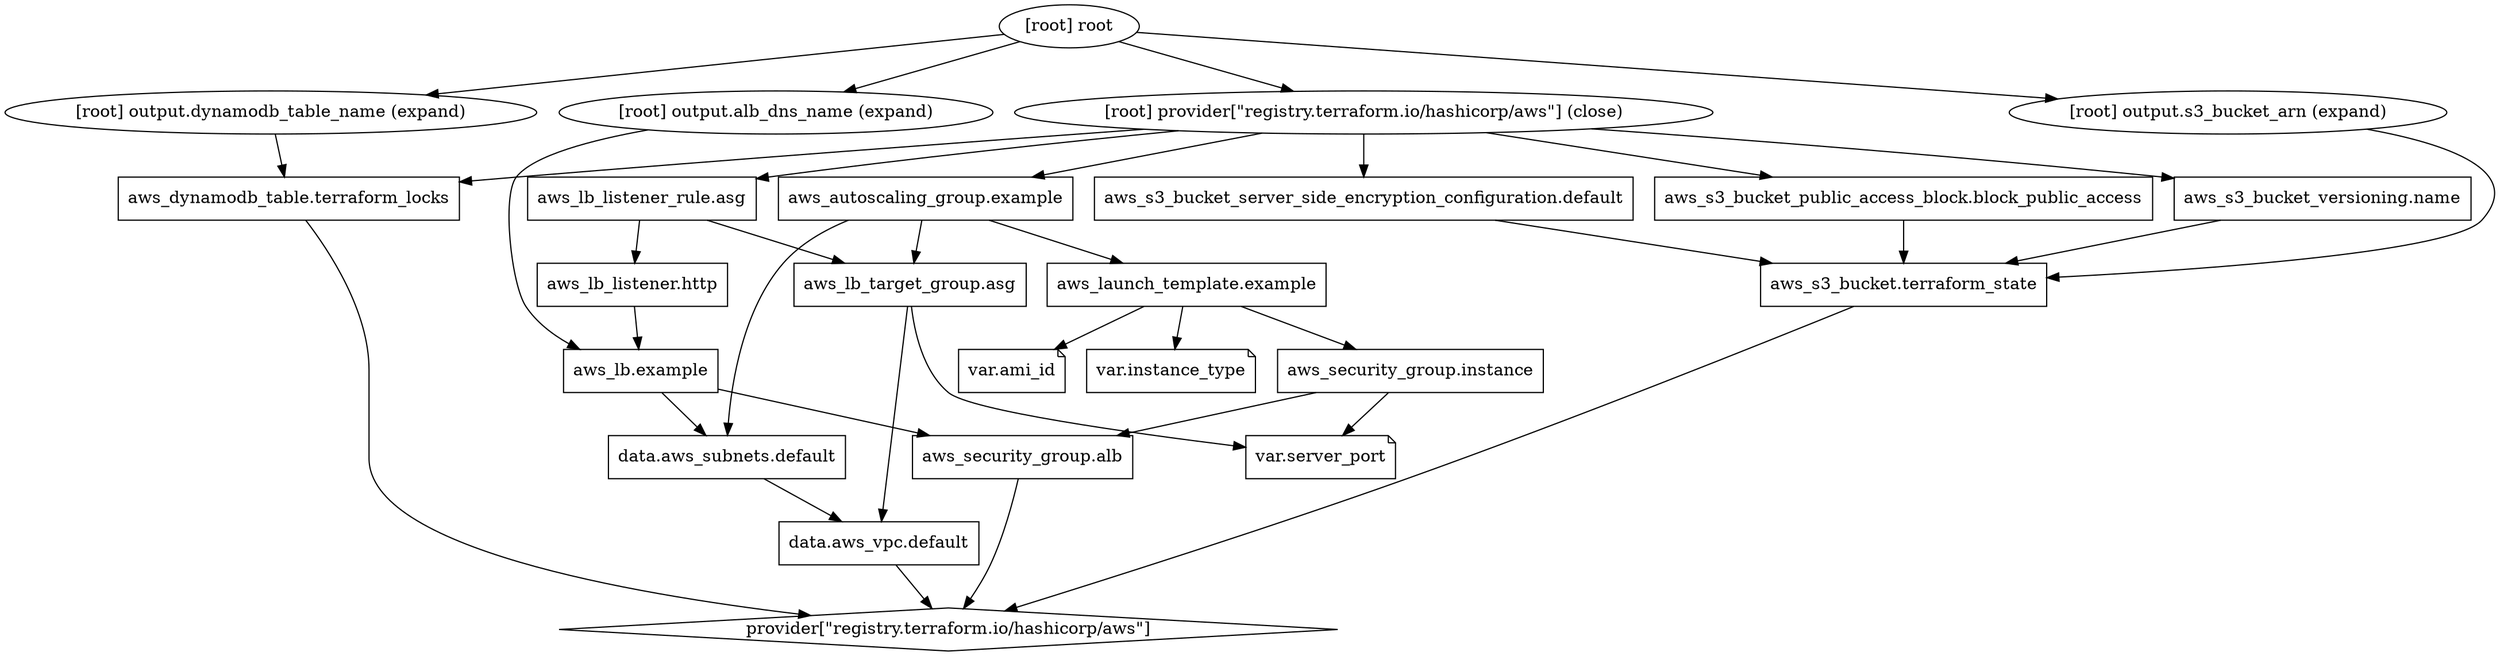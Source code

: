 digraph {
	compound = "true"
	newrank = "true"
	subgraph "root" {
		"[root] aws_autoscaling_group.example (expand)" [label = "aws_autoscaling_group.example", shape = "box"]
		"[root] aws_dynamodb_table.terraform_locks (expand)" [label = "aws_dynamodb_table.terraform_locks", shape = "box"]
		"[root] aws_launch_template.example (expand)" [label = "aws_launch_template.example", shape = "box"]
		"[root] aws_lb.example (expand)" [label = "aws_lb.example", shape = "box"]
		"[root] aws_lb_listener.http (expand)" [label = "aws_lb_listener.http", shape = "box"]
		"[root] aws_lb_listener_rule.asg (expand)" [label = "aws_lb_listener_rule.asg", shape = "box"]
		"[root] aws_lb_target_group.asg (expand)" [label = "aws_lb_target_group.asg", shape = "box"]
		"[root] aws_s3_bucket.terraform_state (expand)" [label = "aws_s3_bucket.terraform_state", shape = "box"]
		"[root] aws_s3_bucket_public_access_block.block_public_access (expand)" [label = "aws_s3_bucket_public_access_block.block_public_access", shape = "box"]
		"[root] aws_s3_bucket_server_side_encryption_configuration.default (expand)" [label = "aws_s3_bucket_server_side_encryption_configuration.default", shape = "box"]
		"[root] aws_s3_bucket_versioning.name (expand)" [label = "aws_s3_bucket_versioning.name", shape = "box"]
		"[root] aws_security_group.alb (expand)" [label = "aws_security_group.alb", shape = "box"]
		"[root] aws_security_group.instance (expand)" [label = "aws_security_group.instance", shape = "box"]
		"[root] data.aws_subnets.default (expand)" [label = "data.aws_subnets.default", shape = "box"]
		"[root] data.aws_vpc.default (expand)" [label = "data.aws_vpc.default", shape = "box"]
		"[root] provider[\"registry.terraform.io/hashicorp/aws\"]" [label = "provider[\"registry.terraform.io/hashicorp/aws\"]", shape = "diamond"]
		"[root] var.ami_id" [label = "var.ami_id", shape = "note"]
		"[root] var.instance_type" [label = "var.instance_type", shape = "note"]
		"[root] var.server_port" [label = "var.server_port", shape = "note"]
		"[root] aws_autoscaling_group.example (expand)" -> "[root] aws_launch_template.example (expand)"
		"[root] aws_autoscaling_group.example (expand)" -> "[root] aws_lb_target_group.asg (expand)"
		"[root] aws_autoscaling_group.example (expand)" -> "[root] data.aws_subnets.default (expand)"
		"[root] aws_dynamodb_table.terraform_locks (expand)" -> "[root] provider[\"registry.terraform.io/hashicorp/aws\"]"
		"[root] aws_launch_template.example (expand)" -> "[root] aws_security_group.instance (expand)"
		"[root] aws_launch_template.example (expand)" -> "[root] var.ami_id"
		"[root] aws_launch_template.example (expand)" -> "[root] var.instance_type"
		"[root] aws_lb.example (expand)" -> "[root] aws_security_group.alb (expand)"
		"[root] aws_lb.example (expand)" -> "[root] data.aws_subnets.default (expand)"
		"[root] aws_lb_listener.http (expand)" -> "[root] aws_lb.example (expand)"
		"[root] aws_lb_listener_rule.asg (expand)" -> "[root] aws_lb_listener.http (expand)"
		"[root] aws_lb_listener_rule.asg (expand)" -> "[root] aws_lb_target_group.asg (expand)"
		"[root] aws_lb_target_group.asg (expand)" -> "[root] data.aws_vpc.default (expand)"
		"[root] aws_lb_target_group.asg (expand)" -> "[root] var.server_port"
		"[root] aws_s3_bucket.terraform_state (expand)" -> "[root] provider[\"registry.terraform.io/hashicorp/aws\"]"
		"[root] aws_s3_bucket_public_access_block.block_public_access (expand)" -> "[root] aws_s3_bucket.terraform_state (expand)"
		"[root] aws_s3_bucket_server_side_encryption_configuration.default (expand)" -> "[root] aws_s3_bucket.terraform_state (expand)"
		"[root] aws_s3_bucket_versioning.name (expand)" -> "[root] aws_s3_bucket.terraform_state (expand)"
		"[root] aws_security_group.alb (expand)" -> "[root] provider[\"registry.terraform.io/hashicorp/aws\"]"
		"[root] aws_security_group.instance (expand)" -> "[root] aws_security_group.alb (expand)"
		"[root] aws_security_group.instance (expand)" -> "[root] var.server_port"
		"[root] data.aws_subnets.default (expand)" -> "[root] data.aws_vpc.default (expand)"
		"[root] data.aws_vpc.default (expand)" -> "[root] provider[\"registry.terraform.io/hashicorp/aws\"]"
		"[root] output.alb_dns_name (expand)" -> "[root] aws_lb.example (expand)"
		"[root] output.dynamodb_table_name (expand)" -> "[root] aws_dynamodb_table.terraform_locks (expand)"
		"[root] output.s3_bucket_arn (expand)" -> "[root] aws_s3_bucket.terraform_state (expand)"
		"[root] provider[\"registry.terraform.io/hashicorp/aws\"] (close)" -> "[root] aws_autoscaling_group.example (expand)"
		"[root] provider[\"registry.terraform.io/hashicorp/aws\"] (close)" -> "[root] aws_dynamodb_table.terraform_locks (expand)"
		"[root] provider[\"registry.terraform.io/hashicorp/aws\"] (close)" -> "[root] aws_lb_listener_rule.asg (expand)"
		"[root] provider[\"registry.terraform.io/hashicorp/aws\"] (close)" -> "[root] aws_s3_bucket_public_access_block.block_public_access (expand)"
		"[root] provider[\"registry.terraform.io/hashicorp/aws\"] (close)" -> "[root] aws_s3_bucket_server_side_encryption_configuration.default (expand)"
		"[root] provider[\"registry.terraform.io/hashicorp/aws\"] (close)" -> "[root] aws_s3_bucket_versioning.name (expand)"
		"[root] root" -> "[root] output.alb_dns_name (expand)"
		"[root] root" -> "[root] output.dynamodb_table_name (expand)"
		"[root] root" -> "[root] output.s3_bucket_arn (expand)"
		"[root] root" -> "[root] provider[\"registry.terraform.io/hashicorp/aws\"] (close)"
	}
}

